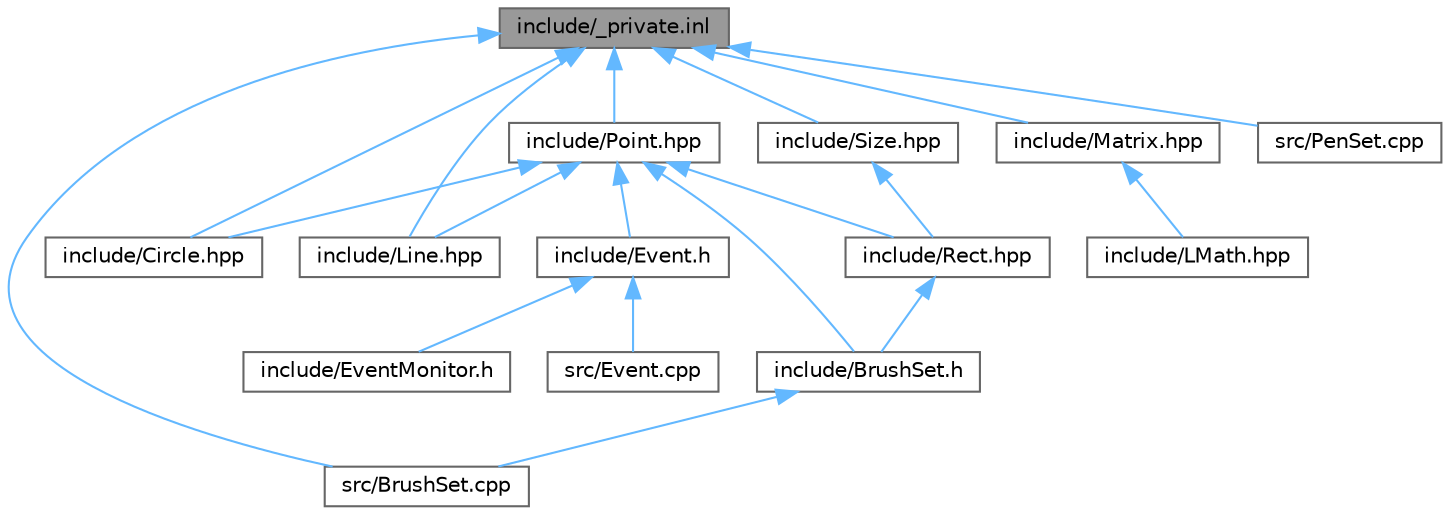 digraph "include/_private.inl"
{
 // LATEX_PDF_SIZE
  bgcolor="transparent";
  edge [fontname=Helvetica,fontsize=10,labelfontname=Helvetica,labelfontsize=10];
  node [fontname=Helvetica,fontsize=10,shape=box,height=0.2,width=0.4];
  Node1 [id="Node000001",label="include/_private.inl",height=0.2,width=0.4,color="gray40", fillcolor="grey60", style="filled", fontcolor="black",tooltip=" "];
  Node1 -> Node2 [id="edge1_Node000001_Node000002",dir="back",color="steelblue1",style="solid",tooltip=" "];
  Node2 [id="Node000002",label="include/Circle.hpp",height=0.2,width=0.4,color="grey40", fillcolor="white", style="filled",URL="$_circle_8hpp.html",tooltip=" "];
  Node1 -> Node3 [id="edge2_Node000001_Node000003",dir="back",color="steelblue1",style="solid",tooltip=" "];
  Node3 [id="Node000003",label="include/Line.hpp",height=0.2,width=0.4,color="grey40", fillcolor="white", style="filled",URL="$_line_8hpp.html",tooltip=" "];
  Node1 -> Node4 [id="edge3_Node000001_Node000004",dir="back",color="steelblue1",style="solid",tooltip=" "];
  Node4 [id="Node000004",label="include/Matrix.hpp",height=0.2,width=0.4,color="grey40", fillcolor="white", style="filled",URL="$_matrix_8hpp.html",tooltip=" "];
  Node4 -> Node5 [id="edge4_Node000004_Node000005",dir="back",color="steelblue1",style="solid",tooltip=" "];
  Node5 [id="Node000005",label="include/LMath.hpp",height=0.2,width=0.4,color="grey40", fillcolor="white", style="filled",URL="$_l_math_8hpp.html",tooltip=" "];
  Node1 -> Node6 [id="edge5_Node000001_Node000006",dir="back",color="steelblue1",style="solid",tooltip=" "];
  Node6 [id="Node000006",label="include/Point.hpp",height=0.2,width=0.4,color="grey40", fillcolor="white", style="filled",URL="$_point_8hpp.html",tooltip=" "];
  Node6 -> Node7 [id="edge6_Node000006_Node000007",dir="back",color="steelblue1",style="solid",tooltip=" "];
  Node7 [id="Node000007",label="include/BrushSet.h",height=0.2,width=0.4,color="grey40", fillcolor="white", style="filled",URL="$_brush_set_8h.html",tooltip=" "];
  Node7 -> Node8 [id="edge7_Node000007_Node000008",dir="back",color="steelblue1",style="solid",tooltip=" "];
  Node8 [id="Node000008",label="src/BrushSet.cpp",height=0.2,width=0.4,color="grey40", fillcolor="white", style="filled",URL="$_brush_set_8cpp.html",tooltip=" "];
  Node6 -> Node2 [id="edge8_Node000006_Node000002",dir="back",color="steelblue1",style="solid",tooltip=" "];
  Node6 -> Node9 [id="edge9_Node000006_Node000009",dir="back",color="steelblue1",style="solid",tooltip=" "];
  Node9 [id="Node000009",label="include/Event.h",height=0.2,width=0.4,color="grey40", fillcolor="white", style="filled",URL="$_event_8h.html",tooltip=" "];
  Node9 -> Node10 [id="edge10_Node000009_Node000010",dir="back",color="steelblue1",style="solid",tooltip=" "];
  Node10 [id="Node000010",label="include/EventMonitor.h",height=0.2,width=0.4,color="grey40", fillcolor="white", style="filled",URL="$_event_monitor_8h.html",tooltip=" "];
  Node9 -> Node11 [id="edge11_Node000009_Node000011",dir="back",color="steelblue1",style="solid",tooltip=" "];
  Node11 [id="Node000011",label="src/Event.cpp",height=0.2,width=0.4,color="grey40", fillcolor="white", style="filled",URL="$_event_8cpp.html",tooltip=" "];
  Node6 -> Node3 [id="edge12_Node000006_Node000003",dir="back",color="steelblue1",style="solid",tooltip=" "];
  Node6 -> Node12 [id="edge13_Node000006_Node000012",dir="back",color="steelblue1",style="solid",tooltip=" "];
  Node12 [id="Node000012",label="include/Rect.hpp",height=0.2,width=0.4,color="grey40", fillcolor="white", style="filled",URL="$_rect_8hpp.html",tooltip=" "];
  Node12 -> Node7 [id="edge14_Node000012_Node000007",dir="back",color="steelblue1",style="solid",tooltip=" "];
  Node1 -> Node13 [id="edge15_Node000001_Node000013",dir="back",color="steelblue1",style="solid",tooltip=" "];
  Node13 [id="Node000013",label="include/Size.hpp",height=0.2,width=0.4,color="grey40", fillcolor="white", style="filled",URL="$_size_8hpp.html",tooltip=" "];
  Node13 -> Node12 [id="edge16_Node000013_Node000012",dir="back",color="steelblue1",style="solid",tooltip=" "];
  Node1 -> Node8 [id="edge17_Node000001_Node000008",dir="back",color="steelblue1",style="solid",tooltip=" "];
  Node1 -> Node14 [id="edge18_Node000001_Node000014",dir="back",color="steelblue1",style="solid",tooltip=" "];
  Node14 [id="Node000014",label="src/PenSet.cpp",height=0.2,width=0.4,color="grey40", fillcolor="white", style="filled",URL="$_pen_set_8cpp.html",tooltip=" "];
}

